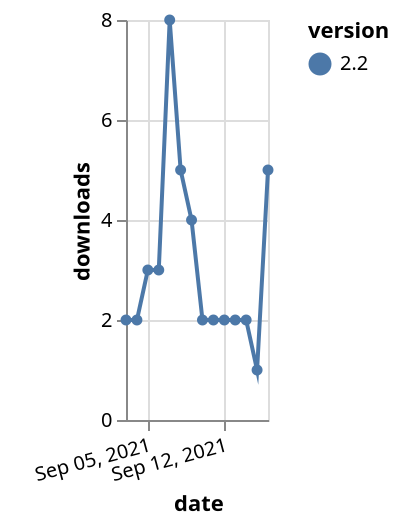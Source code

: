 {"$schema": "https://vega.github.io/schema/vega-lite/v5.json", "description": "A simple bar chart with embedded data.", "data": {"values": [{"date": "2021-09-03", "total": 2018, "delta": 2, "version": "2.2"}, {"date": "2021-09-04", "total": 2020, "delta": 2, "version": "2.2"}, {"date": "2021-09-05", "total": 2023, "delta": 3, "version": "2.2"}, {"date": "2021-09-06", "total": 2026, "delta": 3, "version": "2.2"}, {"date": "2021-09-07", "total": 2034, "delta": 8, "version": "2.2"}, {"date": "2021-09-08", "total": 2039, "delta": 5, "version": "2.2"}, {"date": "2021-09-09", "total": 2043, "delta": 4, "version": "2.2"}, {"date": "2021-09-10", "total": 2045, "delta": 2, "version": "2.2"}, {"date": "2021-09-11", "total": 2047, "delta": 2, "version": "2.2"}, {"date": "2021-09-12", "total": 2049, "delta": 2, "version": "2.2"}, {"date": "2021-09-13", "total": 2051, "delta": 2, "version": "2.2"}, {"date": "2021-09-14", "total": 2053, "delta": 2, "version": "2.2"}, {"date": "2021-09-15", "total": 2054, "delta": 1, "version": "2.2"}, {"date": "2021-09-16", "total": 2059, "delta": 5, "version": "2.2"}]}, "width": "container", "mark": {"type": "line", "point": {"filled": true}}, "encoding": {"x": {"field": "date", "type": "temporal", "timeUnit": "yearmonthdate", "title": "date", "axis": {"labelAngle": -15}}, "y": {"field": "delta", "type": "quantitative", "title": "downloads"}, "color": {"field": "version", "type": "nominal"}, "tooltip": {"field": "delta"}}}